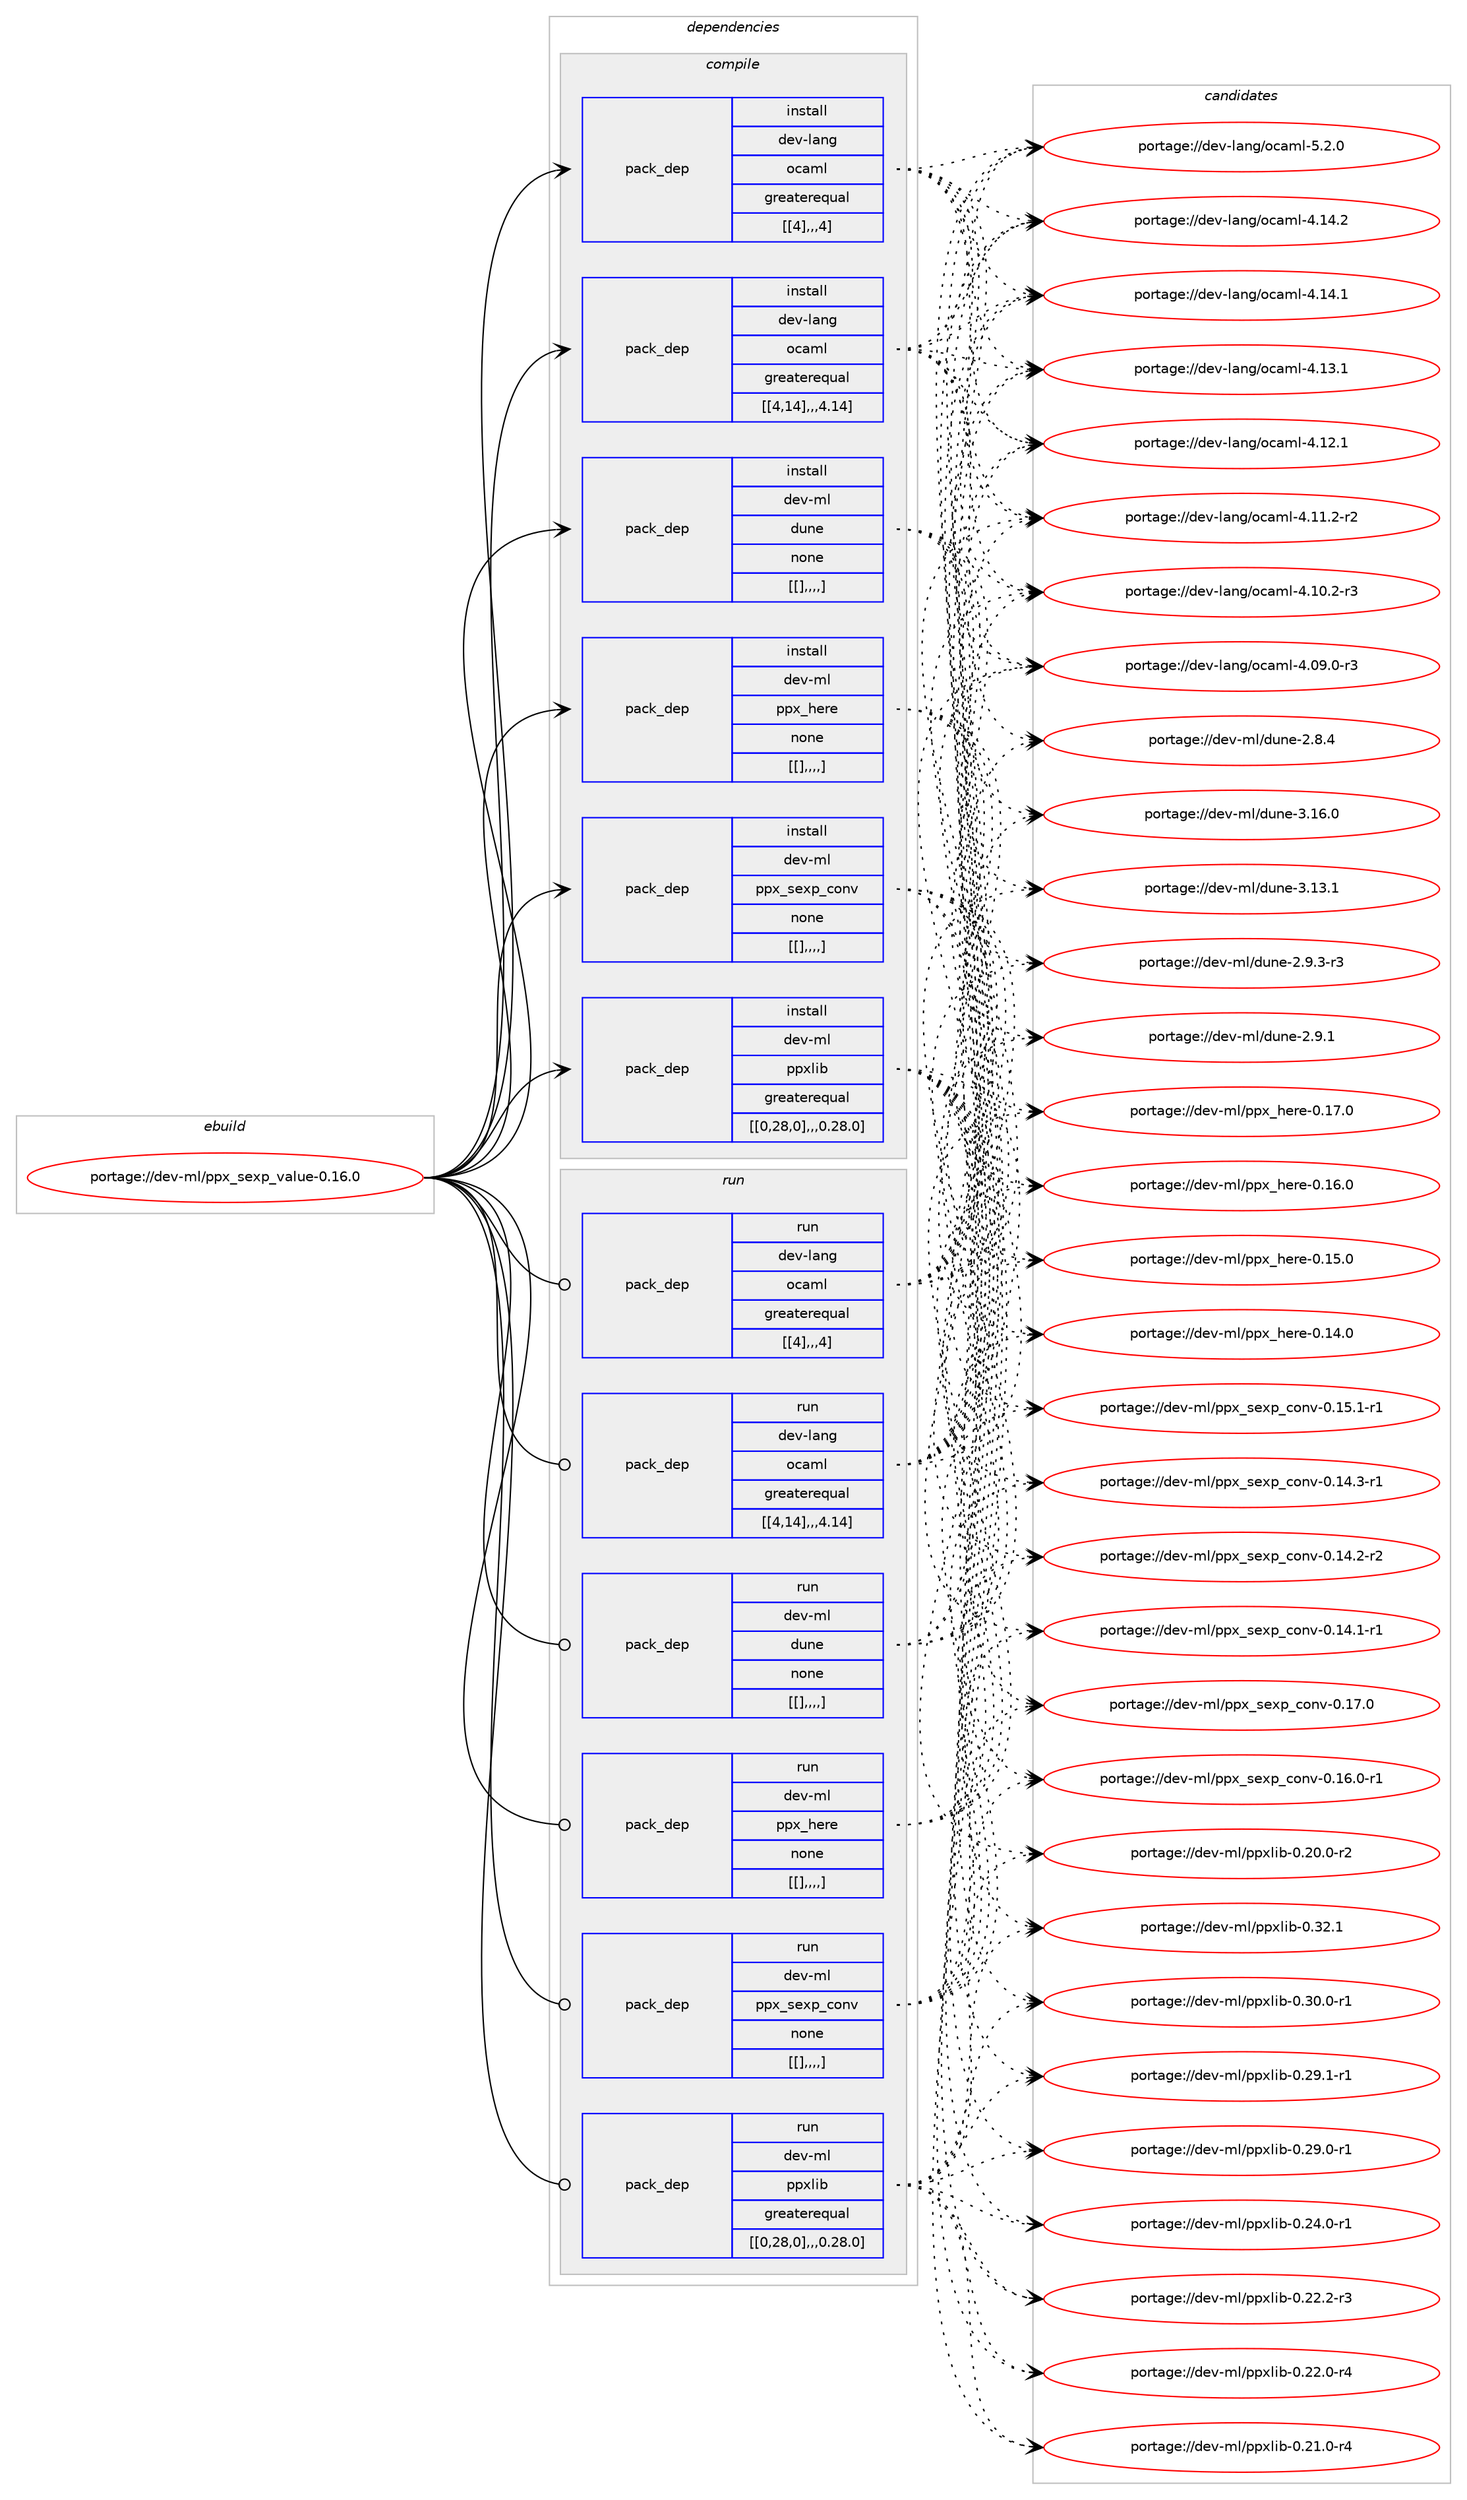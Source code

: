 digraph prolog {

# *************
# Graph options
# *************

newrank=true;
concentrate=true;
compound=true;
graph [rankdir=LR,fontname=Helvetica,fontsize=10,ranksep=1.5];#, ranksep=2.5, nodesep=0.2];
edge  [arrowhead=vee];
node  [fontname=Helvetica,fontsize=10];

# **********
# The ebuild
# **********

subgraph cluster_leftcol {
color=gray;
label=<<i>ebuild</i>>;
id [label="portage://dev-ml/ppx_sexp_value-0.16.0", color=red, width=4, href="../dev-ml/ppx_sexp_value-0.16.0.svg"];
}

# ****************
# The dependencies
# ****************

subgraph cluster_midcol {
color=gray;
label=<<i>dependencies</i>>;
subgraph cluster_compile {
fillcolor="#eeeeee";
style=filled;
label=<<i>compile</i>>;
subgraph pack93299 {
dependency124734 [label=<<TABLE BORDER="0" CELLBORDER="1" CELLSPACING="0" CELLPADDING="4" WIDTH="220"><TR><TD ROWSPAN="6" CELLPADDING="30">pack_dep</TD></TR><TR><TD WIDTH="110">install</TD></TR><TR><TD>dev-lang</TD></TR><TR><TD>ocaml</TD></TR><TR><TD>greaterequal</TD></TR><TR><TD>[[4],,,4]</TD></TR></TABLE>>, shape=none, color=blue];
}
id:e -> dependency124734:w [weight=20,style="solid",arrowhead="vee"];
subgraph pack93300 {
dependency124735 [label=<<TABLE BORDER="0" CELLBORDER="1" CELLSPACING="0" CELLPADDING="4" WIDTH="220"><TR><TD ROWSPAN="6" CELLPADDING="30">pack_dep</TD></TR><TR><TD WIDTH="110">install</TD></TR><TR><TD>dev-lang</TD></TR><TR><TD>ocaml</TD></TR><TR><TD>greaterequal</TD></TR><TR><TD>[[4,14],,,4.14]</TD></TR></TABLE>>, shape=none, color=blue];
}
id:e -> dependency124735:w [weight=20,style="solid",arrowhead="vee"];
subgraph pack93301 {
dependency124736 [label=<<TABLE BORDER="0" CELLBORDER="1" CELLSPACING="0" CELLPADDING="4" WIDTH="220"><TR><TD ROWSPAN="6" CELLPADDING="30">pack_dep</TD></TR><TR><TD WIDTH="110">install</TD></TR><TR><TD>dev-ml</TD></TR><TR><TD>dune</TD></TR><TR><TD>none</TD></TR><TR><TD>[[],,,,]</TD></TR></TABLE>>, shape=none, color=blue];
}
id:e -> dependency124736:w [weight=20,style="solid",arrowhead="vee"];
subgraph pack93302 {
dependency124737 [label=<<TABLE BORDER="0" CELLBORDER="1" CELLSPACING="0" CELLPADDING="4" WIDTH="220"><TR><TD ROWSPAN="6" CELLPADDING="30">pack_dep</TD></TR><TR><TD WIDTH="110">install</TD></TR><TR><TD>dev-ml</TD></TR><TR><TD>ppx_here</TD></TR><TR><TD>none</TD></TR><TR><TD>[[],,,,]</TD></TR></TABLE>>, shape=none, color=blue];
}
id:e -> dependency124737:w [weight=20,style="solid",arrowhead="vee"];
subgraph pack93303 {
dependency124738 [label=<<TABLE BORDER="0" CELLBORDER="1" CELLSPACING="0" CELLPADDING="4" WIDTH="220"><TR><TD ROWSPAN="6" CELLPADDING="30">pack_dep</TD></TR><TR><TD WIDTH="110">install</TD></TR><TR><TD>dev-ml</TD></TR><TR><TD>ppx_sexp_conv</TD></TR><TR><TD>none</TD></TR><TR><TD>[[],,,,]</TD></TR></TABLE>>, shape=none, color=blue];
}
id:e -> dependency124738:w [weight=20,style="solid",arrowhead="vee"];
subgraph pack93304 {
dependency124739 [label=<<TABLE BORDER="0" CELLBORDER="1" CELLSPACING="0" CELLPADDING="4" WIDTH="220"><TR><TD ROWSPAN="6" CELLPADDING="30">pack_dep</TD></TR><TR><TD WIDTH="110">install</TD></TR><TR><TD>dev-ml</TD></TR><TR><TD>ppxlib</TD></TR><TR><TD>greaterequal</TD></TR><TR><TD>[[0,28,0],,,0.28.0]</TD></TR></TABLE>>, shape=none, color=blue];
}
id:e -> dependency124739:w [weight=20,style="solid",arrowhead="vee"];
}
subgraph cluster_compileandrun {
fillcolor="#eeeeee";
style=filled;
label=<<i>compile and run</i>>;
}
subgraph cluster_run {
fillcolor="#eeeeee";
style=filled;
label=<<i>run</i>>;
subgraph pack93305 {
dependency124740 [label=<<TABLE BORDER="0" CELLBORDER="1" CELLSPACING="0" CELLPADDING="4" WIDTH="220"><TR><TD ROWSPAN="6" CELLPADDING="30">pack_dep</TD></TR><TR><TD WIDTH="110">run</TD></TR><TR><TD>dev-lang</TD></TR><TR><TD>ocaml</TD></TR><TR><TD>greaterequal</TD></TR><TR><TD>[[4],,,4]</TD></TR></TABLE>>, shape=none, color=blue];
}
id:e -> dependency124740:w [weight=20,style="solid",arrowhead="odot"];
subgraph pack93306 {
dependency124741 [label=<<TABLE BORDER="0" CELLBORDER="1" CELLSPACING="0" CELLPADDING="4" WIDTH="220"><TR><TD ROWSPAN="6" CELLPADDING="30">pack_dep</TD></TR><TR><TD WIDTH="110">run</TD></TR><TR><TD>dev-lang</TD></TR><TR><TD>ocaml</TD></TR><TR><TD>greaterequal</TD></TR><TR><TD>[[4,14],,,4.14]</TD></TR></TABLE>>, shape=none, color=blue];
}
id:e -> dependency124741:w [weight=20,style="solid",arrowhead="odot"];
subgraph pack93307 {
dependency124742 [label=<<TABLE BORDER="0" CELLBORDER="1" CELLSPACING="0" CELLPADDING="4" WIDTH="220"><TR><TD ROWSPAN="6" CELLPADDING="30">pack_dep</TD></TR><TR><TD WIDTH="110">run</TD></TR><TR><TD>dev-ml</TD></TR><TR><TD>dune</TD></TR><TR><TD>none</TD></TR><TR><TD>[[],,,,]</TD></TR></TABLE>>, shape=none, color=blue];
}
id:e -> dependency124742:w [weight=20,style="solid",arrowhead="odot"];
subgraph pack93308 {
dependency124743 [label=<<TABLE BORDER="0" CELLBORDER="1" CELLSPACING="0" CELLPADDING="4" WIDTH="220"><TR><TD ROWSPAN="6" CELLPADDING="30">pack_dep</TD></TR><TR><TD WIDTH="110">run</TD></TR><TR><TD>dev-ml</TD></TR><TR><TD>ppx_here</TD></TR><TR><TD>none</TD></TR><TR><TD>[[],,,,]</TD></TR></TABLE>>, shape=none, color=blue];
}
id:e -> dependency124743:w [weight=20,style="solid",arrowhead="odot"];
subgraph pack93309 {
dependency124744 [label=<<TABLE BORDER="0" CELLBORDER="1" CELLSPACING="0" CELLPADDING="4" WIDTH="220"><TR><TD ROWSPAN="6" CELLPADDING="30">pack_dep</TD></TR><TR><TD WIDTH="110">run</TD></TR><TR><TD>dev-ml</TD></TR><TR><TD>ppx_sexp_conv</TD></TR><TR><TD>none</TD></TR><TR><TD>[[],,,,]</TD></TR></TABLE>>, shape=none, color=blue];
}
id:e -> dependency124744:w [weight=20,style="solid",arrowhead="odot"];
subgraph pack93310 {
dependency124745 [label=<<TABLE BORDER="0" CELLBORDER="1" CELLSPACING="0" CELLPADDING="4" WIDTH="220"><TR><TD ROWSPAN="6" CELLPADDING="30">pack_dep</TD></TR><TR><TD WIDTH="110">run</TD></TR><TR><TD>dev-ml</TD></TR><TR><TD>ppxlib</TD></TR><TR><TD>greaterequal</TD></TR><TR><TD>[[0,28,0],,,0.28.0]</TD></TR></TABLE>>, shape=none, color=blue];
}
id:e -> dependency124745:w [weight=20,style="solid",arrowhead="odot"];
}
}

# **************
# The candidates
# **************

subgraph cluster_choices {
rank=same;
color=gray;
label=<<i>candidates</i>>;

subgraph choice93299 {
color=black;
nodesep=1;
choice1001011184510897110103471119997109108455346504648 [label="portage://dev-lang/ocaml-5.2.0", color=red, width=4,href="../dev-lang/ocaml-5.2.0.svg"];
choice100101118451089711010347111999710910845524649524650 [label="portage://dev-lang/ocaml-4.14.2", color=red, width=4,href="../dev-lang/ocaml-4.14.2.svg"];
choice100101118451089711010347111999710910845524649524649 [label="portage://dev-lang/ocaml-4.14.1", color=red, width=4,href="../dev-lang/ocaml-4.14.1.svg"];
choice100101118451089711010347111999710910845524649514649 [label="portage://dev-lang/ocaml-4.13.1", color=red, width=4,href="../dev-lang/ocaml-4.13.1.svg"];
choice100101118451089711010347111999710910845524649504649 [label="portage://dev-lang/ocaml-4.12.1", color=red, width=4,href="../dev-lang/ocaml-4.12.1.svg"];
choice1001011184510897110103471119997109108455246494946504511450 [label="portage://dev-lang/ocaml-4.11.2-r2", color=red, width=4,href="../dev-lang/ocaml-4.11.2-r2.svg"];
choice1001011184510897110103471119997109108455246494846504511451 [label="portage://dev-lang/ocaml-4.10.2-r3", color=red, width=4,href="../dev-lang/ocaml-4.10.2-r3.svg"];
choice1001011184510897110103471119997109108455246485746484511451 [label="portage://dev-lang/ocaml-4.09.0-r3", color=red, width=4,href="../dev-lang/ocaml-4.09.0-r3.svg"];
dependency124734:e -> choice1001011184510897110103471119997109108455346504648:w [style=dotted,weight="100"];
dependency124734:e -> choice100101118451089711010347111999710910845524649524650:w [style=dotted,weight="100"];
dependency124734:e -> choice100101118451089711010347111999710910845524649524649:w [style=dotted,weight="100"];
dependency124734:e -> choice100101118451089711010347111999710910845524649514649:w [style=dotted,weight="100"];
dependency124734:e -> choice100101118451089711010347111999710910845524649504649:w [style=dotted,weight="100"];
dependency124734:e -> choice1001011184510897110103471119997109108455246494946504511450:w [style=dotted,weight="100"];
dependency124734:e -> choice1001011184510897110103471119997109108455246494846504511451:w [style=dotted,weight="100"];
dependency124734:e -> choice1001011184510897110103471119997109108455246485746484511451:w [style=dotted,weight="100"];
}
subgraph choice93300 {
color=black;
nodesep=1;
choice1001011184510897110103471119997109108455346504648 [label="portage://dev-lang/ocaml-5.2.0", color=red, width=4,href="../dev-lang/ocaml-5.2.0.svg"];
choice100101118451089711010347111999710910845524649524650 [label="portage://dev-lang/ocaml-4.14.2", color=red, width=4,href="../dev-lang/ocaml-4.14.2.svg"];
choice100101118451089711010347111999710910845524649524649 [label="portage://dev-lang/ocaml-4.14.1", color=red, width=4,href="../dev-lang/ocaml-4.14.1.svg"];
choice100101118451089711010347111999710910845524649514649 [label="portage://dev-lang/ocaml-4.13.1", color=red, width=4,href="../dev-lang/ocaml-4.13.1.svg"];
choice100101118451089711010347111999710910845524649504649 [label="portage://dev-lang/ocaml-4.12.1", color=red, width=4,href="../dev-lang/ocaml-4.12.1.svg"];
choice1001011184510897110103471119997109108455246494946504511450 [label="portage://dev-lang/ocaml-4.11.2-r2", color=red, width=4,href="../dev-lang/ocaml-4.11.2-r2.svg"];
choice1001011184510897110103471119997109108455246494846504511451 [label="portage://dev-lang/ocaml-4.10.2-r3", color=red, width=4,href="../dev-lang/ocaml-4.10.2-r3.svg"];
choice1001011184510897110103471119997109108455246485746484511451 [label="portage://dev-lang/ocaml-4.09.0-r3", color=red, width=4,href="../dev-lang/ocaml-4.09.0-r3.svg"];
dependency124735:e -> choice1001011184510897110103471119997109108455346504648:w [style=dotted,weight="100"];
dependency124735:e -> choice100101118451089711010347111999710910845524649524650:w [style=dotted,weight="100"];
dependency124735:e -> choice100101118451089711010347111999710910845524649524649:w [style=dotted,weight="100"];
dependency124735:e -> choice100101118451089711010347111999710910845524649514649:w [style=dotted,weight="100"];
dependency124735:e -> choice100101118451089711010347111999710910845524649504649:w [style=dotted,weight="100"];
dependency124735:e -> choice1001011184510897110103471119997109108455246494946504511450:w [style=dotted,weight="100"];
dependency124735:e -> choice1001011184510897110103471119997109108455246494846504511451:w [style=dotted,weight="100"];
dependency124735:e -> choice1001011184510897110103471119997109108455246485746484511451:w [style=dotted,weight="100"];
}
subgraph choice93301 {
color=black;
nodesep=1;
choice100101118451091084710011711010145514649544648 [label="portage://dev-ml/dune-3.16.0", color=red, width=4,href="../dev-ml/dune-3.16.0.svg"];
choice100101118451091084710011711010145514649514649 [label="portage://dev-ml/dune-3.13.1", color=red, width=4,href="../dev-ml/dune-3.13.1.svg"];
choice10010111845109108471001171101014550465746514511451 [label="portage://dev-ml/dune-2.9.3-r3", color=red, width=4,href="../dev-ml/dune-2.9.3-r3.svg"];
choice1001011184510910847100117110101455046574649 [label="portage://dev-ml/dune-2.9.1", color=red, width=4,href="../dev-ml/dune-2.9.1.svg"];
choice1001011184510910847100117110101455046564652 [label="portage://dev-ml/dune-2.8.4", color=red, width=4,href="../dev-ml/dune-2.8.4.svg"];
dependency124736:e -> choice100101118451091084710011711010145514649544648:w [style=dotted,weight="100"];
dependency124736:e -> choice100101118451091084710011711010145514649514649:w [style=dotted,weight="100"];
dependency124736:e -> choice10010111845109108471001171101014550465746514511451:w [style=dotted,weight="100"];
dependency124736:e -> choice1001011184510910847100117110101455046574649:w [style=dotted,weight="100"];
dependency124736:e -> choice1001011184510910847100117110101455046564652:w [style=dotted,weight="100"];
}
subgraph choice93302 {
color=black;
nodesep=1;
choice10010111845109108471121121209510410111410145484649554648 [label="portage://dev-ml/ppx_here-0.17.0", color=red, width=4,href="../dev-ml/ppx_here-0.17.0.svg"];
choice10010111845109108471121121209510410111410145484649544648 [label="portage://dev-ml/ppx_here-0.16.0", color=red, width=4,href="../dev-ml/ppx_here-0.16.0.svg"];
choice10010111845109108471121121209510410111410145484649534648 [label="portage://dev-ml/ppx_here-0.15.0", color=red, width=4,href="../dev-ml/ppx_here-0.15.0.svg"];
choice10010111845109108471121121209510410111410145484649524648 [label="portage://dev-ml/ppx_here-0.14.0", color=red, width=4,href="../dev-ml/ppx_here-0.14.0.svg"];
dependency124737:e -> choice10010111845109108471121121209510410111410145484649554648:w [style=dotted,weight="100"];
dependency124737:e -> choice10010111845109108471121121209510410111410145484649544648:w [style=dotted,weight="100"];
dependency124737:e -> choice10010111845109108471121121209510410111410145484649534648:w [style=dotted,weight="100"];
dependency124737:e -> choice10010111845109108471121121209510410111410145484649524648:w [style=dotted,weight="100"];
}
subgraph choice93303 {
color=black;
nodesep=1;
choice100101118451091084711211212095115101120112959911111011845484649554648 [label="portage://dev-ml/ppx_sexp_conv-0.17.0", color=red, width=4,href="../dev-ml/ppx_sexp_conv-0.17.0.svg"];
choice1001011184510910847112112120951151011201129599111110118454846495446484511449 [label="portage://dev-ml/ppx_sexp_conv-0.16.0-r1", color=red, width=4,href="../dev-ml/ppx_sexp_conv-0.16.0-r1.svg"];
choice1001011184510910847112112120951151011201129599111110118454846495346494511449 [label="portage://dev-ml/ppx_sexp_conv-0.15.1-r1", color=red, width=4,href="../dev-ml/ppx_sexp_conv-0.15.1-r1.svg"];
choice1001011184510910847112112120951151011201129599111110118454846495246514511449 [label="portage://dev-ml/ppx_sexp_conv-0.14.3-r1", color=red, width=4,href="../dev-ml/ppx_sexp_conv-0.14.3-r1.svg"];
choice1001011184510910847112112120951151011201129599111110118454846495246504511450 [label="portage://dev-ml/ppx_sexp_conv-0.14.2-r2", color=red, width=4,href="../dev-ml/ppx_sexp_conv-0.14.2-r2.svg"];
choice1001011184510910847112112120951151011201129599111110118454846495246494511449 [label="portage://dev-ml/ppx_sexp_conv-0.14.1-r1", color=red, width=4,href="../dev-ml/ppx_sexp_conv-0.14.1-r1.svg"];
dependency124738:e -> choice100101118451091084711211212095115101120112959911111011845484649554648:w [style=dotted,weight="100"];
dependency124738:e -> choice1001011184510910847112112120951151011201129599111110118454846495446484511449:w [style=dotted,weight="100"];
dependency124738:e -> choice1001011184510910847112112120951151011201129599111110118454846495346494511449:w [style=dotted,weight="100"];
dependency124738:e -> choice1001011184510910847112112120951151011201129599111110118454846495246514511449:w [style=dotted,weight="100"];
dependency124738:e -> choice1001011184510910847112112120951151011201129599111110118454846495246504511450:w [style=dotted,weight="100"];
dependency124738:e -> choice1001011184510910847112112120951151011201129599111110118454846495246494511449:w [style=dotted,weight="100"];
}
subgraph choice93304 {
color=black;
nodesep=1;
choice10010111845109108471121121201081059845484651504649 [label="portage://dev-ml/ppxlib-0.32.1", color=red, width=4,href="../dev-ml/ppxlib-0.32.1.svg"];
choice100101118451091084711211212010810598454846514846484511449 [label="portage://dev-ml/ppxlib-0.30.0-r1", color=red, width=4,href="../dev-ml/ppxlib-0.30.0-r1.svg"];
choice100101118451091084711211212010810598454846505746494511449 [label="portage://dev-ml/ppxlib-0.29.1-r1", color=red, width=4,href="../dev-ml/ppxlib-0.29.1-r1.svg"];
choice100101118451091084711211212010810598454846505746484511449 [label="portage://dev-ml/ppxlib-0.29.0-r1", color=red, width=4,href="../dev-ml/ppxlib-0.29.0-r1.svg"];
choice100101118451091084711211212010810598454846505246484511449 [label="portage://dev-ml/ppxlib-0.24.0-r1", color=red, width=4,href="../dev-ml/ppxlib-0.24.0-r1.svg"];
choice100101118451091084711211212010810598454846505046504511451 [label="portage://dev-ml/ppxlib-0.22.2-r3", color=red, width=4,href="../dev-ml/ppxlib-0.22.2-r3.svg"];
choice100101118451091084711211212010810598454846505046484511452 [label="portage://dev-ml/ppxlib-0.22.0-r4", color=red, width=4,href="../dev-ml/ppxlib-0.22.0-r4.svg"];
choice100101118451091084711211212010810598454846504946484511452 [label="portage://dev-ml/ppxlib-0.21.0-r4", color=red, width=4,href="../dev-ml/ppxlib-0.21.0-r4.svg"];
choice100101118451091084711211212010810598454846504846484511450 [label="portage://dev-ml/ppxlib-0.20.0-r2", color=red, width=4,href="../dev-ml/ppxlib-0.20.0-r2.svg"];
dependency124739:e -> choice10010111845109108471121121201081059845484651504649:w [style=dotted,weight="100"];
dependency124739:e -> choice100101118451091084711211212010810598454846514846484511449:w [style=dotted,weight="100"];
dependency124739:e -> choice100101118451091084711211212010810598454846505746494511449:w [style=dotted,weight="100"];
dependency124739:e -> choice100101118451091084711211212010810598454846505746484511449:w [style=dotted,weight="100"];
dependency124739:e -> choice100101118451091084711211212010810598454846505246484511449:w [style=dotted,weight="100"];
dependency124739:e -> choice100101118451091084711211212010810598454846505046504511451:w [style=dotted,weight="100"];
dependency124739:e -> choice100101118451091084711211212010810598454846505046484511452:w [style=dotted,weight="100"];
dependency124739:e -> choice100101118451091084711211212010810598454846504946484511452:w [style=dotted,weight="100"];
dependency124739:e -> choice100101118451091084711211212010810598454846504846484511450:w [style=dotted,weight="100"];
}
subgraph choice93305 {
color=black;
nodesep=1;
choice1001011184510897110103471119997109108455346504648 [label="portage://dev-lang/ocaml-5.2.0", color=red, width=4,href="../dev-lang/ocaml-5.2.0.svg"];
choice100101118451089711010347111999710910845524649524650 [label="portage://dev-lang/ocaml-4.14.2", color=red, width=4,href="../dev-lang/ocaml-4.14.2.svg"];
choice100101118451089711010347111999710910845524649524649 [label="portage://dev-lang/ocaml-4.14.1", color=red, width=4,href="../dev-lang/ocaml-4.14.1.svg"];
choice100101118451089711010347111999710910845524649514649 [label="portage://dev-lang/ocaml-4.13.1", color=red, width=4,href="../dev-lang/ocaml-4.13.1.svg"];
choice100101118451089711010347111999710910845524649504649 [label="portage://dev-lang/ocaml-4.12.1", color=red, width=4,href="../dev-lang/ocaml-4.12.1.svg"];
choice1001011184510897110103471119997109108455246494946504511450 [label="portage://dev-lang/ocaml-4.11.2-r2", color=red, width=4,href="../dev-lang/ocaml-4.11.2-r2.svg"];
choice1001011184510897110103471119997109108455246494846504511451 [label="portage://dev-lang/ocaml-4.10.2-r3", color=red, width=4,href="../dev-lang/ocaml-4.10.2-r3.svg"];
choice1001011184510897110103471119997109108455246485746484511451 [label="portage://dev-lang/ocaml-4.09.0-r3", color=red, width=4,href="../dev-lang/ocaml-4.09.0-r3.svg"];
dependency124740:e -> choice1001011184510897110103471119997109108455346504648:w [style=dotted,weight="100"];
dependency124740:e -> choice100101118451089711010347111999710910845524649524650:w [style=dotted,weight="100"];
dependency124740:e -> choice100101118451089711010347111999710910845524649524649:w [style=dotted,weight="100"];
dependency124740:e -> choice100101118451089711010347111999710910845524649514649:w [style=dotted,weight="100"];
dependency124740:e -> choice100101118451089711010347111999710910845524649504649:w [style=dotted,weight="100"];
dependency124740:e -> choice1001011184510897110103471119997109108455246494946504511450:w [style=dotted,weight="100"];
dependency124740:e -> choice1001011184510897110103471119997109108455246494846504511451:w [style=dotted,weight="100"];
dependency124740:e -> choice1001011184510897110103471119997109108455246485746484511451:w [style=dotted,weight="100"];
}
subgraph choice93306 {
color=black;
nodesep=1;
choice1001011184510897110103471119997109108455346504648 [label="portage://dev-lang/ocaml-5.2.0", color=red, width=4,href="../dev-lang/ocaml-5.2.0.svg"];
choice100101118451089711010347111999710910845524649524650 [label="portage://dev-lang/ocaml-4.14.2", color=red, width=4,href="../dev-lang/ocaml-4.14.2.svg"];
choice100101118451089711010347111999710910845524649524649 [label="portage://dev-lang/ocaml-4.14.1", color=red, width=4,href="../dev-lang/ocaml-4.14.1.svg"];
choice100101118451089711010347111999710910845524649514649 [label="portage://dev-lang/ocaml-4.13.1", color=red, width=4,href="../dev-lang/ocaml-4.13.1.svg"];
choice100101118451089711010347111999710910845524649504649 [label="portage://dev-lang/ocaml-4.12.1", color=red, width=4,href="../dev-lang/ocaml-4.12.1.svg"];
choice1001011184510897110103471119997109108455246494946504511450 [label="portage://dev-lang/ocaml-4.11.2-r2", color=red, width=4,href="../dev-lang/ocaml-4.11.2-r2.svg"];
choice1001011184510897110103471119997109108455246494846504511451 [label="portage://dev-lang/ocaml-4.10.2-r3", color=red, width=4,href="../dev-lang/ocaml-4.10.2-r3.svg"];
choice1001011184510897110103471119997109108455246485746484511451 [label="portage://dev-lang/ocaml-4.09.0-r3", color=red, width=4,href="../dev-lang/ocaml-4.09.0-r3.svg"];
dependency124741:e -> choice1001011184510897110103471119997109108455346504648:w [style=dotted,weight="100"];
dependency124741:e -> choice100101118451089711010347111999710910845524649524650:w [style=dotted,weight="100"];
dependency124741:e -> choice100101118451089711010347111999710910845524649524649:w [style=dotted,weight="100"];
dependency124741:e -> choice100101118451089711010347111999710910845524649514649:w [style=dotted,weight="100"];
dependency124741:e -> choice100101118451089711010347111999710910845524649504649:w [style=dotted,weight="100"];
dependency124741:e -> choice1001011184510897110103471119997109108455246494946504511450:w [style=dotted,weight="100"];
dependency124741:e -> choice1001011184510897110103471119997109108455246494846504511451:w [style=dotted,weight="100"];
dependency124741:e -> choice1001011184510897110103471119997109108455246485746484511451:w [style=dotted,weight="100"];
}
subgraph choice93307 {
color=black;
nodesep=1;
choice100101118451091084710011711010145514649544648 [label="portage://dev-ml/dune-3.16.0", color=red, width=4,href="../dev-ml/dune-3.16.0.svg"];
choice100101118451091084710011711010145514649514649 [label="portage://dev-ml/dune-3.13.1", color=red, width=4,href="../dev-ml/dune-3.13.1.svg"];
choice10010111845109108471001171101014550465746514511451 [label="portage://dev-ml/dune-2.9.3-r3", color=red, width=4,href="../dev-ml/dune-2.9.3-r3.svg"];
choice1001011184510910847100117110101455046574649 [label="portage://dev-ml/dune-2.9.1", color=red, width=4,href="../dev-ml/dune-2.9.1.svg"];
choice1001011184510910847100117110101455046564652 [label="portage://dev-ml/dune-2.8.4", color=red, width=4,href="../dev-ml/dune-2.8.4.svg"];
dependency124742:e -> choice100101118451091084710011711010145514649544648:w [style=dotted,weight="100"];
dependency124742:e -> choice100101118451091084710011711010145514649514649:w [style=dotted,weight="100"];
dependency124742:e -> choice10010111845109108471001171101014550465746514511451:w [style=dotted,weight="100"];
dependency124742:e -> choice1001011184510910847100117110101455046574649:w [style=dotted,weight="100"];
dependency124742:e -> choice1001011184510910847100117110101455046564652:w [style=dotted,weight="100"];
}
subgraph choice93308 {
color=black;
nodesep=1;
choice10010111845109108471121121209510410111410145484649554648 [label="portage://dev-ml/ppx_here-0.17.0", color=red, width=4,href="../dev-ml/ppx_here-0.17.0.svg"];
choice10010111845109108471121121209510410111410145484649544648 [label="portage://dev-ml/ppx_here-0.16.0", color=red, width=4,href="../dev-ml/ppx_here-0.16.0.svg"];
choice10010111845109108471121121209510410111410145484649534648 [label="portage://dev-ml/ppx_here-0.15.0", color=red, width=4,href="../dev-ml/ppx_here-0.15.0.svg"];
choice10010111845109108471121121209510410111410145484649524648 [label="portage://dev-ml/ppx_here-0.14.0", color=red, width=4,href="../dev-ml/ppx_here-0.14.0.svg"];
dependency124743:e -> choice10010111845109108471121121209510410111410145484649554648:w [style=dotted,weight="100"];
dependency124743:e -> choice10010111845109108471121121209510410111410145484649544648:w [style=dotted,weight="100"];
dependency124743:e -> choice10010111845109108471121121209510410111410145484649534648:w [style=dotted,weight="100"];
dependency124743:e -> choice10010111845109108471121121209510410111410145484649524648:w [style=dotted,weight="100"];
}
subgraph choice93309 {
color=black;
nodesep=1;
choice100101118451091084711211212095115101120112959911111011845484649554648 [label="portage://dev-ml/ppx_sexp_conv-0.17.0", color=red, width=4,href="../dev-ml/ppx_sexp_conv-0.17.0.svg"];
choice1001011184510910847112112120951151011201129599111110118454846495446484511449 [label="portage://dev-ml/ppx_sexp_conv-0.16.0-r1", color=red, width=4,href="../dev-ml/ppx_sexp_conv-0.16.0-r1.svg"];
choice1001011184510910847112112120951151011201129599111110118454846495346494511449 [label="portage://dev-ml/ppx_sexp_conv-0.15.1-r1", color=red, width=4,href="../dev-ml/ppx_sexp_conv-0.15.1-r1.svg"];
choice1001011184510910847112112120951151011201129599111110118454846495246514511449 [label="portage://dev-ml/ppx_sexp_conv-0.14.3-r1", color=red, width=4,href="../dev-ml/ppx_sexp_conv-0.14.3-r1.svg"];
choice1001011184510910847112112120951151011201129599111110118454846495246504511450 [label="portage://dev-ml/ppx_sexp_conv-0.14.2-r2", color=red, width=4,href="../dev-ml/ppx_sexp_conv-0.14.2-r2.svg"];
choice1001011184510910847112112120951151011201129599111110118454846495246494511449 [label="portage://dev-ml/ppx_sexp_conv-0.14.1-r1", color=red, width=4,href="../dev-ml/ppx_sexp_conv-0.14.1-r1.svg"];
dependency124744:e -> choice100101118451091084711211212095115101120112959911111011845484649554648:w [style=dotted,weight="100"];
dependency124744:e -> choice1001011184510910847112112120951151011201129599111110118454846495446484511449:w [style=dotted,weight="100"];
dependency124744:e -> choice1001011184510910847112112120951151011201129599111110118454846495346494511449:w [style=dotted,weight="100"];
dependency124744:e -> choice1001011184510910847112112120951151011201129599111110118454846495246514511449:w [style=dotted,weight="100"];
dependency124744:e -> choice1001011184510910847112112120951151011201129599111110118454846495246504511450:w [style=dotted,weight="100"];
dependency124744:e -> choice1001011184510910847112112120951151011201129599111110118454846495246494511449:w [style=dotted,weight="100"];
}
subgraph choice93310 {
color=black;
nodesep=1;
choice10010111845109108471121121201081059845484651504649 [label="portage://dev-ml/ppxlib-0.32.1", color=red, width=4,href="../dev-ml/ppxlib-0.32.1.svg"];
choice100101118451091084711211212010810598454846514846484511449 [label="portage://dev-ml/ppxlib-0.30.0-r1", color=red, width=4,href="../dev-ml/ppxlib-0.30.0-r1.svg"];
choice100101118451091084711211212010810598454846505746494511449 [label="portage://dev-ml/ppxlib-0.29.1-r1", color=red, width=4,href="../dev-ml/ppxlib-0.29.1-r1.svg"];
choice100101118451091084711211212010810598454846505746484511449 [label="portage://dev-ml/ppxlib-0.29.0-r1", color=red, width=4,href="../dev-ml/ppxlib-0.29.0-r1.svg"];
choice100101118451091084711211212010810598454846505246484511449 [label="portage://dev-ml/ppxlib-0.24.0-r1", color=red, width=4,href="../dev-ml/ppxlib-0.24.0-r1.svg"];
choice100101118451091084711211212010810598454846505046504511451 [label="portage://dev-ml/ppxlib-0.22.2-r3", color=red, width=4,href="../dev-ml/ppxlib-0.22.2-r3.svg"];
choice100101118451091084711211212010810598454846505046484511452 [label="portage://dev-ml/ppxlib-0.22.0-r4", color=red, width=4,href="../dev-ml/ppxlib-0.22.0-r4.svg"];
choice100101118451091084711211212010810598454846504946484511452 [label="portage://dev-ml/ppxlib-0.21.0-r4", color=red, width=4,href="../dev-ml/ppxlib-0.21.0-r4.svg"];
choice100101118451091084711211212010810598454846504846484511450 [label="portage://dev-ml/ppxlib-0.20.0-r2", color=red, width=4,href="../dev-ml/ppxlib-0.20.0-r2.svg"];
dependency124745:e -> choice10010111845109108471121121201081059845484651504649:w [style=dotted,weight="100"];
dependency124745:e -> choice100101118451091084711211212010810598454846514846484511449:w [style=dotted,weight="100"];
dependency124745:e -> choice100101118451091084711211212010810598454846505746494511449:w [style=dotted,weight="100"];
dependency124745:e -> choice100101118451091084711211212010810598454846505746484511449:w [style=dotted,weight="100"];
dependency124745:e -> choice100101118451091084711211212010810598454846505246484511449:w [style=dotted,weight="100"];
dependency124745:e -> choice100101118451091084711211212010810598454846505046504511451:w [style=dotted,weight="100"];
dependency124745:e -> choice100101118451091084711211212010810598454846505046484511452:w [style=dotted,weight="100"];
dependency124745:e -> choice100101118451091084711211212010810598454846504946484511452:w [style=dotted,weight="100"];
dependency124745:e -> choice100101118451091084711211212010810598454846504846484511450:w [style=dotted,weight="100"];
}
}

}
